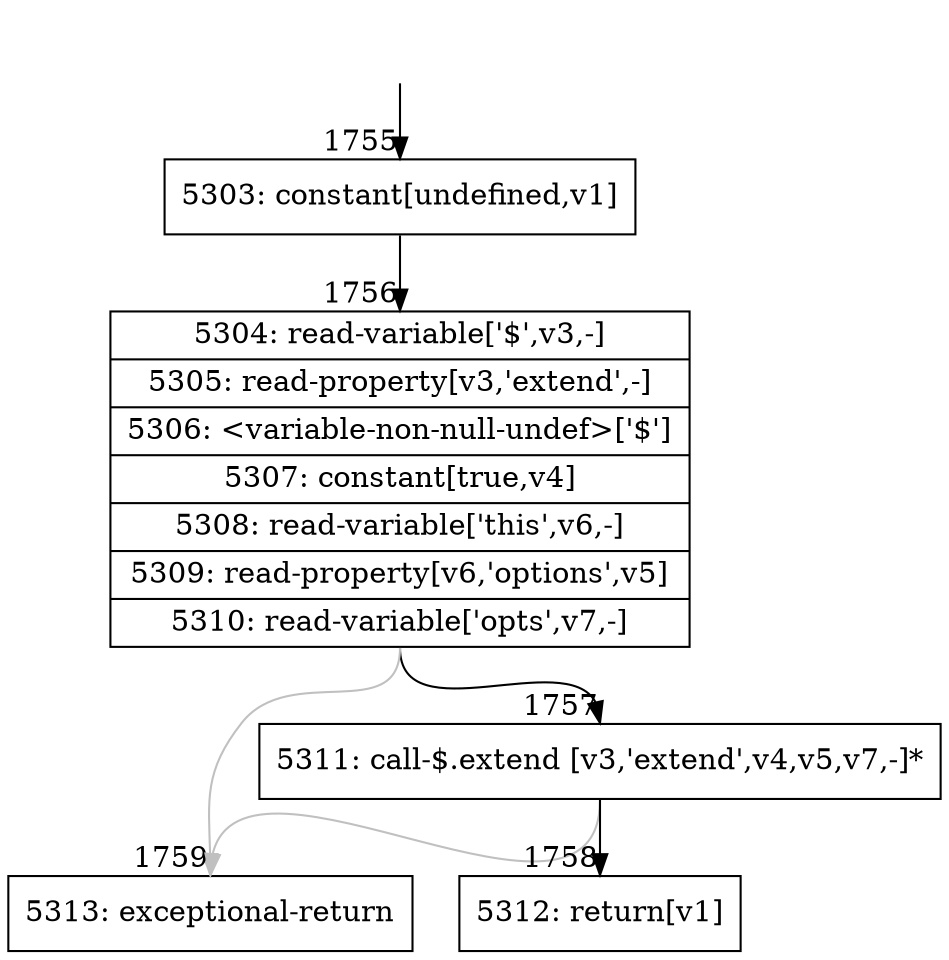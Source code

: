 digraph {
rankdir="TD"
BB_entry142[shape=none,label=""];
BB_entry142 -> BB1755 [tailport=s, headport=n, headlabel="    1755"]
BB1755 [shape=record label="{5303: constant[undefined,v1]}" ] 
BB1755 -> BB1756 [tailport=s, headport=n, headlabel="      1756"]
BB1756 [shape=record label="{5304: read-variable['$',v3,-]|5305: read-property[v3,'extend',-]|5306: \<variable-non-null-undef\>['$']|5307: constant[true,v4]|5308: read-variable['this',v6,-]|5309: read-property[v6,'options',v5]|5310: read-variable['opts',v7,-]}" ] 
BB1756 -> BB1757 [tailport=s, headport=n, headlabel="      1757"]
BB1756 -> BB1759 [tailport=s, headport=n, color=gray, headlabel="      1759"]
BB1757 [shape=record label="{5311: call-$.extend [v3,'extend',v4,v5,v7,-]*}" ] 
BB1757 -> BB1758 [tailport=s, headport=n, headlabel="      1758"]
BB1757 -> BB1759 [tailport=s, headport=n, color=gray]
BB1758 [shape=record label="{5312: return[v1]}" ] 
BB1759 [shape=record label="{5313: exceptional-return}" ] 
//#$~ 1588
}

